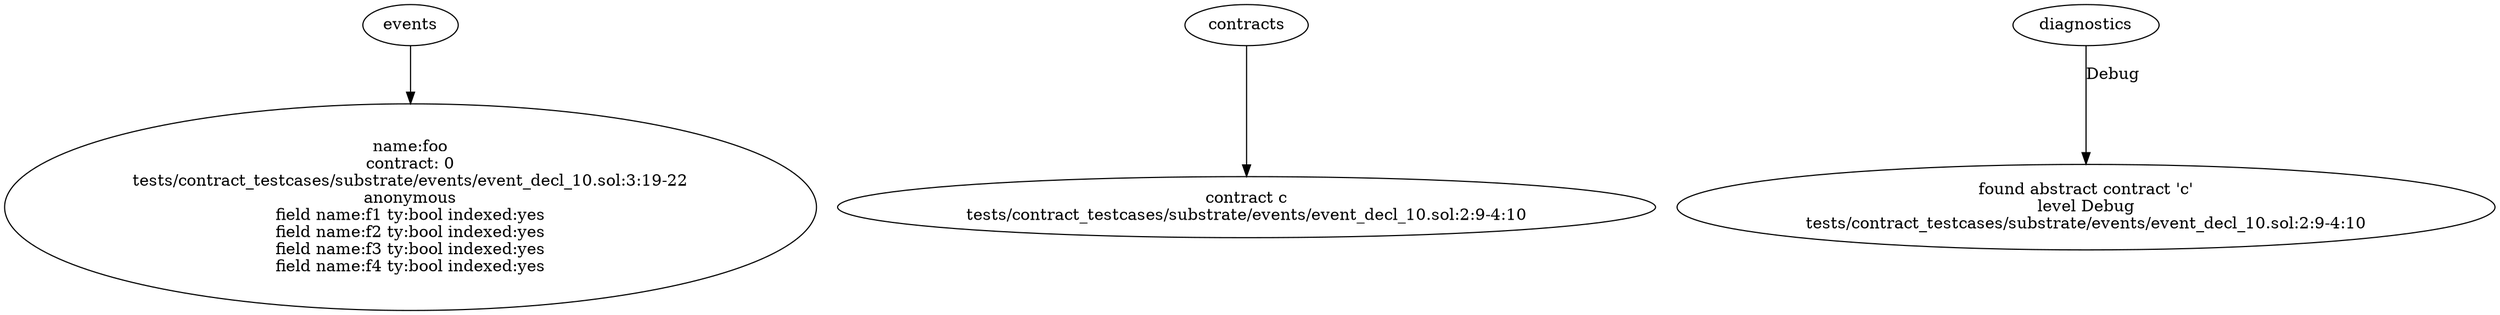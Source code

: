 strict digraph "tests/contract_testcases/substrate/events/event_decl_10.sol" {
	foo [label="name:foo\ncontract: 0\ntests/contract_testcases/substrate/events/event_decl_10.sol:3:19-22\nanonymous\nfield name:f1 ty:bool indexed:yes\nfield name:f2 ty:bool indexed:yes\nfield name:f3 ty:bool indexed:yes\nfield name:f4 ty:bool indexed:yes"]
	contract [label="contract c\ntests/contract_testcases/substrate/events/event_decl_10.sol:2:9-4:10"]
	diagnostic [label="found abstract contract 'c'\nlevel Debug\ntests/contract_testcases/substrate/events/event_decl_10.sol:2:9-4:10"]
	events -> foo
	contracts -> contract
	diagnostics -> diagnostic [label="Debug"]
}
